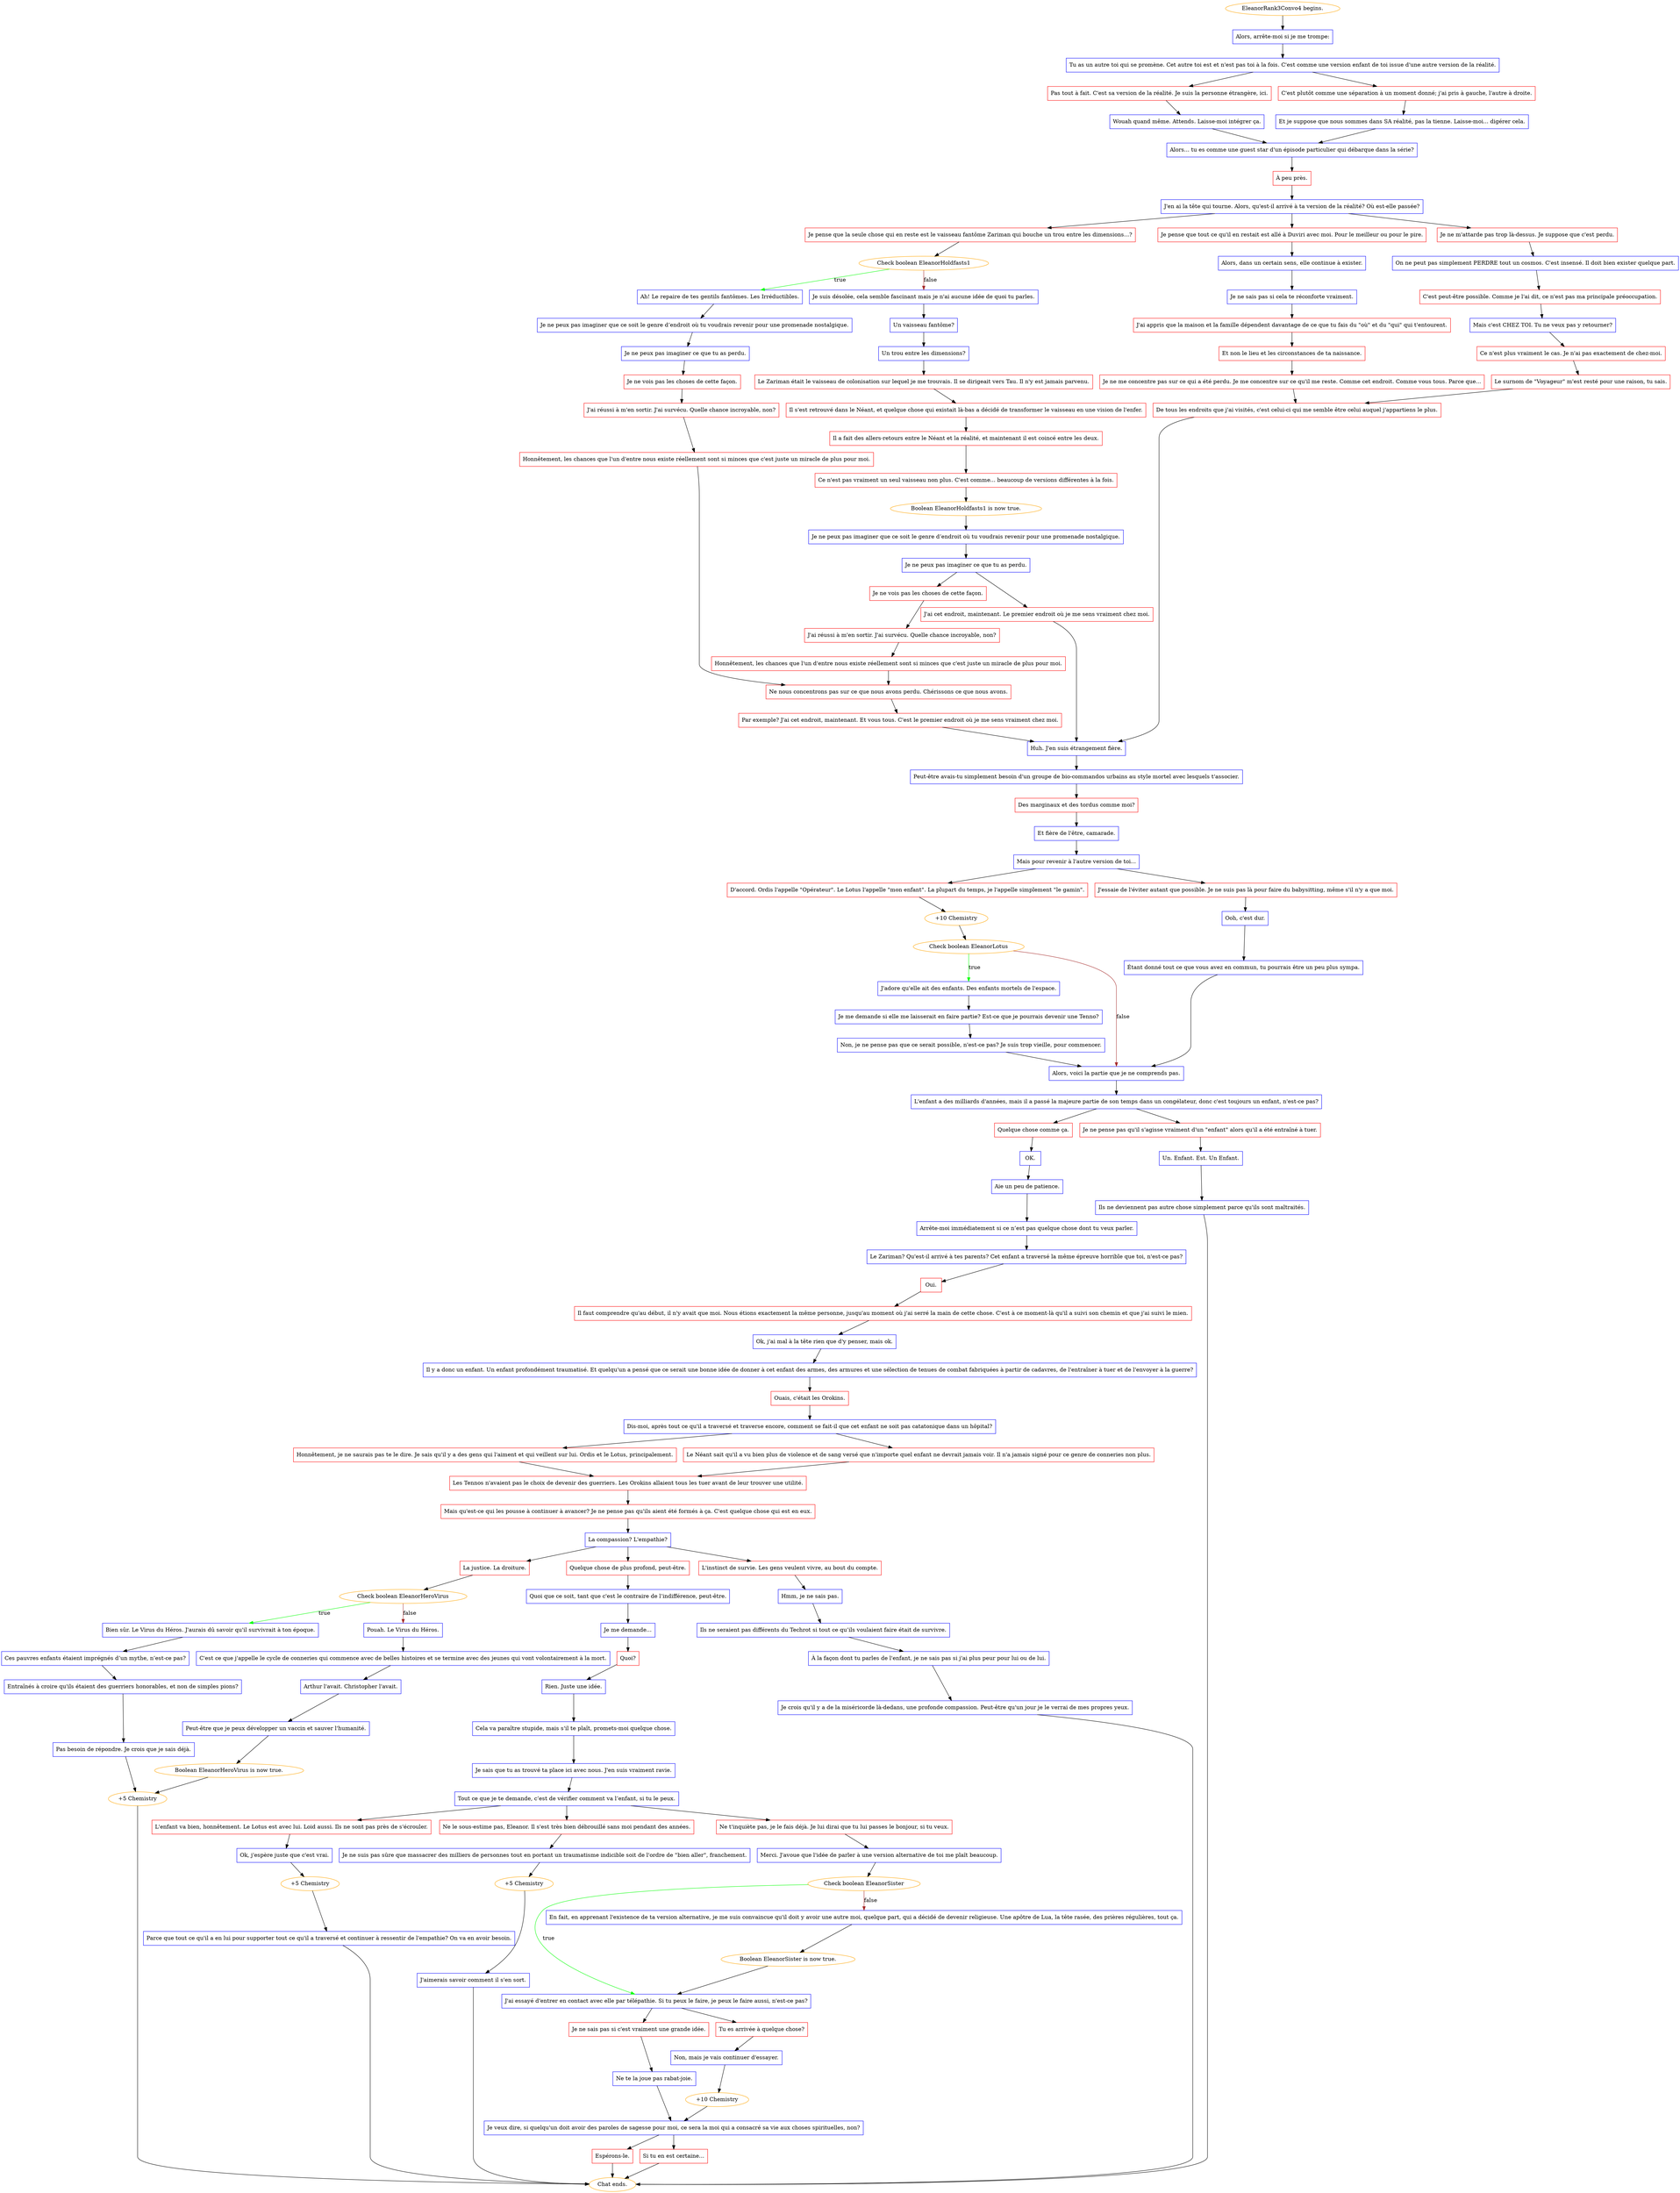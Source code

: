 digraph {
	"EleanorRank3Convo4 begins." [color=orange];
		"EleanorRank3Convo4 begins." -> j790797919;
	j790797919 [label="Alors, arrête-moi si je me trompe:",shape=box,color=blue];
		j790797919 -> j590203335;
	j590203335 [label="Tu as un autre toi qui se promène. Cet autre toi est et n'est pas toi à la fois. C'est comme une version enfant de toi issue d'une autre version de la réalité.",shape=box,color=blue];
		j590203335 -> j2902379367;
		j590203335 -> j3421313106;
	j2902379367 [label="Pas tout à fait. C'est sa version de la réalité. Je suis la personne étrangère, ici.",shape=box,color=red];
		j2902379367 -> j1920268271;
	j3421313106 [label="C'est plutôt comme une séparation à un moment donné; j'ai pris à gauche, l'autre à droite.",shape=box,color=red];
		j3421313106 -> j3514977614;
	j1920268271 [label="Wouah quand même. Attends. Laisse-moi intégrer ça.",shape=box,color=blue];
		j1920268271 -> j3101807687;
	j3514977614 [label="Et je suppose que nous sommes dans SA réalité, pas la tienne. Laisse-moi... digérer cela.",shape=box,color=blue];
		j3514977614 -> j3101807687;
	j3101807687 [label="Alors... tu es comme une guest star d'un épisode particulier qui débarque dans la série?",shape=box,color=blue];
		j3101807687 -> j4131452497;
	j4131452497 [label="À peu près.",shape=box,color=red];
		j4131452497 -> j1646810783;
	j1646810783 [label="J'en ai la tête qui tourne. Alors, qu'est-il arrivé à ta version de la réalité? Où est-elle passée?",shape=box,color=blue];
		j1646810783 -> j3143735273;
		j1646810783 -> j3190495196;
		j1646810783 -> j458969365;
	j3143735273 [label="Je pense que la seule chose qui en reste est le vaisseau fantôme Zariman qui bouche un trou entre les dimensions...?",shape=box,color=red];
		j3143735273 -> j622483262;
	j3190495196 [label="Je pense que tout ce qu'il en restait est allé à Duviri avec moi. Pour le meilleur ou pour le pire.",shape=box,color=red];
		j3190495196 -> j483120940;
	j458969365 [label="Je ne m'attarde pas trop là-dessus. Je suppose que c'est perdu.",shape=box,color=red];
		j458969365 -> j813804487;
	j622483262 [label="Check boolean EleanorHoldfasts1",color=orange];
		j622483262 -> j2825783867 [label=true,color=green];
		j622483262 -> j2128227403 [label=false,color=brown];
	j483120940 [label="Alors, dans un certain sens, elle continue à exister.",shape=box,color=blue];
		j483120940 -> j662515620;
	j813804487 [label="On ne peut pas simplement PERDRE tout un cosmos. C'est insensé. Il doit bien exister quelque part.",shape=box,color=blue];
		j813804487 -> j2140592282;
	j2825783867 [label="Ah! Le repaire de tes gentils fantômes. Les Irréductibles.",shape=box,color=blue];
		j2825783867 -> j2166226189;
	j2128227403 [label="Je suis désolée, cela semble fascinant mais je n'ai aucune idée de quoi tu parles.",shape=box,color=blue];
		j2128227403 -> j1528129378;
	j662515620 [label="Je ne sais pas si cela te réconforte vraiment.",shape=box,color=blue];
		j662515620 -> j308626181;
	j2140592282 [label="C'est peut-être possible. Comme je l'ai dit, ce n'est pas ma principale préoccupation.",shape=box,color=red];
		j2140592282 -> j4149632385;
	j2166226189 [label="Je ne peux pas imaginer que ce soit le genre d’endroit où tu voudrais revenir pour une promenade nostalgique.",shape=box,color=blue];
		j2166226189 -> j1778683081;
	j1528129378 [label="Un vaisseau fantôme?",shape=box,color=blue];
		j1528129378 -> j206375487;
	j308626181 [label="J'ai appris que la maison et la famille dépendent davantage de ce que tu fais du \"où\" et du \"qui\" qui t'entourent.",shape=box,color=red];
		j308626181 -> j2264255868;
	j4149632385 [label="Mais c'est CHEZ TOI. Tu ne veux pas y retourner?",shape=box,color=blue];
		j4149632385 -> j3847742070;
	j1778683081 [label="Je ne peux pas imaginer ce que tu as perdu.",shape=box,color=blue];
		j1778683081 -> j3003485906;
	j206375487 [label="Un trou entre les dimensions?",shape=box,color=blue];
		j206375487 -> j199031256;
	j2264255868 [label="Et non le lieu et les circonstances de ta naissance.",shape=box,color=red];
		j2264255868 -> j2121887955;
	j3847742070 [label="Ce n'est plus vraiment le cas. Je n'ai pas exactement de chez-moi.",shape=box,color=red];
		j3847742070 -> j3959584061;
	j3003485906 [label="Je ne vois pas les choses de cette façon.",shape=box,color=red];
		j3003485906 -> j3157966215;
	j199031256 [label="Le Zariman était le vaisseau de colonisation sur lequel je me trouvais. Il se dirigeait vers Tau. Il n'y est jamais parvenu.",shape=box,color=red];
		j199031256 -> j2831795243;
	j2121887955 [label="Je ne me concentre pas sur ce qui a été perdu. Je me concentre sur ce qu'il me reste. Comme cet endroit. Comme vous tous. Parce que...",shape=box,color=red];
		j2121887955 -> j1789537365;
	j3959584061 [label="Le surnom de \"Voyageur\" m'est resté pour une raison, tu sais.",shape=box,color=red];
		j3959584061 -> j1789537365;
	j3157966215 [label="J'ai réussi à m'en sortir. J'ai survécu. Quelle chance incroyable, non?",shape=box,color=red];
		j3157966215 -> j1303742983;
	j2831795243 [label="Il s'est retrouvé dans le Néant, et quelque chose qui existait là-bas a décidé de transformer le vaisseau en une vision de l'enfer.",shape=box,color=red];
		j2831795243 -> j2151803047;
	j1789537365 [label="De tous les endroits que j'ai visités, c'est celui-ci qui me semble être celui auquel j'appartiens le plus.",shape=box,color=red];
		j1789537365 -> j1341793985;
	j1303742983 [label="Honnêtement, les chances que l'un d'entre nous existe réellement sont si minces que c'est juste un miracle de plus pour moi.",shape=box,color=red];
		j1303742983 -> j4033432703;
	j2151803047 [label="Il a fait des allers-retours entre le Néant et la réalité, et maintenant il est coincé entre les deux.",shape=box,color=red];
		j2151803047 -> j2724365917;
	j1341793985 [label="Huh. J'en suis étrangement fière.",shape=box,color=blue];
		j1341793985 -> j4179353371;
	j4033432703 [label="Ne nous concentrons pas sur ce que nous avons perdu. Chérissons ce que nous avons.",shape=box,color=red];
		j4033432703 -> j3103049289;
	j2724365917 [label="Ce n'est pas vraiment un seul vaisseau non plus. C'est comme... beaucoup de versions différentes à la fois.",shape=box,color=red];
		j2724365917 -> j2251937517;
	j4179353371 [label="Peut-être avais-tu simplement besoin d'un groupe de bio-commandos urbains au style mortel avec lesquels t'associer.",shape=box,color=blue];
		j4179353371 -> j3678754886;
	j3103049289 [label="Par exemple? J'ai cet endroit, maintenant. Et vous tous. C'est le premier endroit où je me sens vraiment chez moi.",shape=box,color=red];
		j3103049289 -> j1341793985;
	j2251937517 [label="Boolean EleanorHoldfasts1 is now true.",color=orange];
		j2251937517 -> j2890041190;
	j3678754886 [label="Des marginaux et des tordus comme moi?",shape=box,color=red];
		j3678754886 -> j1656979499;
	j2890041190 [label="Je ne peux pas imaginer que ce soit le genre d’endroit où tu voudrais revenir pour une promenade nostalgique.",shape=box,color=blue];
		j2890041190 -> j1887755615;
	j1656979499 [label="Et fière de l'être, camarade.",shape=box,color=blue];
		j1656979499 -> j2161137244;
	j1887755615 [label="Je ne peux pas imaginer ce que tu as perdu.",shape=box,color=blue];
		j1887755615 -> j2821686646;
		j1887755615 -> j2205906033;
	j2161137244 [label="Mais pour revenir à l'autre version de toi...",shape=box,color=blue];
		j2161137244 -> j1406991951;
		j2161137244 -> j3029725062;
	j2821686646 [label="Je ne vois pas les choses de cette façon.",shape=box,color=red];
		j2821686646 -> j3877868656;
	j2205906033 [label="J'ai cet endroit, maintenant. Le premier endroit où je me sens vraiment chez moi.",shape=box,color=red];
		j2205906033 -> j1341793985;
	j1406991951 [label="D'accord. Ordis l'appelle \"Opérateur\". Le Lotus l'appelle \"mon enfant\". La plupart du temps, je l'appelle simplement \"le gamin\".",shape=box,color=red];
		j1406991951 -> j4061780858;
	j3029725062 [label="J'essaie de l'éviter autant que possible. Je ne suis pas là pour faire du babysitting, même s'il n'y a que moi.",shape=box,color=red];
		j3029725062 -> j2905383722;
	j3877868656 [label="J'ai réussi à m'en sortir. J'ai survécu. Quelle chance incroyable, non?",shape=box,color=red];
		j3877868656 -> j1606004235;
	j4061780858 [label="+10 Chemistry",color=orange];
		j4061780858 -> j3978629636;
	j2905383722 [label="Ooh, c'est dur.",shape=box,color=blue];
		j2905383722 -> j3150157607;
	j1606004235 [label="Honnêtement, les chances que l'un d'entre nous existe réellement sont si minces que c'est juste un miracle de plus pour moi.",shape=box,color=red];
		j1606004235 -> j4033432703;
	j3978629636 [label="Check boolean EleanorLotus",color=orange];
		j3978629636 -> j4256799983 [label=true,color=green];
		j3978629636 -> j3298605770 [label=false,color=brown];
	j3150157607 [label="Étant donné tout ce que vous avez en commun, tu pourrais être un peu plus sympa.",shape=box,color=blue];
		j3150157607 -> j3298605770;
	j4256799983 [label="J'adore qu'elle ait des enfants. Des enfants mortels de l'espace.",shape=box,color=blue];
		j4256799983 -> j243435908;
	j3298605770 [label="Alors, voici la partie que je ne comprends pas.",shape=box,color=blue];
		j3298605770 -> j1134332753;
	j243435908 [label="Je me demande si elle me laisserait en faire partie? Est-ce que je pourrais devenir une Tenno?",shape=box,color=blue];
		j243435908 -> j3625167073;
	j1134332753 [label="L'enfant a des milliards d'années, mais il a passé la majeure partie de son temps dans un congélateur, donc c'est toujours un enfant, n'est-ce pas?",shape=box,color=blue];
		j1134332753 -> j4045391095;
		j1134332753 -> j2900901777;
	j3625167073 [label="Non, je ne pense pas que ce serait possible, n'est-ce pas? Je suis trop vieille, pour commencer.",shape=box,color=blue];
		j3625167073 -> j3298605770;
	j4045391095 [label="Quelque chose comme ça.",shape=box,color=red];
		j4045391095 -> j2885620414;
	j2900901777 [label="Je ne pense pas qu'il s'agisse vraiment d'un \"enfant\" alors qu'il a été entraîné à tuer.",shape=box,color=red];
		j2900901777 -> j3772928444;
	j2885620414 [label="OK.",shape=box,color=blue];
		j2885620414 -> j3696839260;
	j3772928444 [label="Un. Enfant. Est. Un Enfant.",shape=box,color=blue];
		j3772928444 -> j2026454205;
	j3696839260 [label="Aie un peu de patience.",shape=box,color=blue];
		j3696839260 -> j3224634285;
	j2026454205 [label="Ils ne deviennent pas autre chose simplement parce qu'ils sont maltraités.",shape=box,color=blue];
		j2026454205 -> "Chat ends.";
	j3224634285 [label="Arrête-moi immédiatement si ce n’est pas quelque chose dont tu veux parler.",shape=box,color=blue];
		j3224634285 -> j2780761426;
	"Chat ends." [color=orange];
	j2780761426 [label="Le Zariman? Qu'est-il arrivé à tes parents? Cet enfant a traversé la même épreuve horrible que toi, n'est-ce pas?",shape=box,color=blue];
		j2780761426 -> j868107609;
	j868107609 [label="Oui.",shape=box,color=red];
		j868107609 -> j3801842802;
	j3801842802 [label="Il faut comprendre qu'au début, il n'y avait que moi. Nous étions exactement la même personne, jusqu'au moment où j'ai serré la main de cette chose. C'est à ce moment-là qu'il a suivi son chemin et que j'ai suivi le mien.",shape=box,color=red];
		j3801842802 -> j2334152992;
	j2334152992 [label="Ok, j'ai mal à la tête rien que d'y penser, mais ok.",shape=box,color=blue];
		j2334152992 -> j302160264;
	j302160264 [label="Il y a donc un enfant. Un enfant profondément traumatisé. Et quelqu'un a pensé que ce serait une bonne idée de donner à cet enfant des armes, des armures et une sélection de tenues de combat fabriquées à partir de cadavres, de l'entraîner à tuer et de l'envoyer à la guerre?",shape=box,color=blue];
		j302160264 -> j1099318770;
	j1099318770 [label="Ouais, c'était les Orokins.",shape=box,color=red];
		j1099318770 -> j3869388161;
	j3869388161 [label="Dis-moi, après tout ce qu'il a traversé et traverse encore, comment se fait-il que cet enfant ne soit pas catatonique dans un hôpital?",shape=box,color=blue];
		j3869388161 -> j950079858;
		j3869388161 -> j1154627473;
	j950079858 [label="Honnêtement, je ne saurais pas te le dire. Je sais qu'il y a des gens qui l'aiment et qui veillent sur lui. Ordis et le Lotus, principalement.",shape=box,color=red];
		j950079858 -> j3761841042;
	j1154627473 [label="Le Néant sait qu'il a vu bien plus de violence et de sang versé que n'importe quel enfant ne devrait jamais voir. Il n'a jamais signé pour ce genre de conneries non plus.",shape=box,color=red];
		j1154627473 -> j3761841042;
	j3761841042 [label="Les Tennos n'avaient pas le choix de devenir des guerriers. Les Orokins allaient tous les tuer avant de leur trouver une utilité.",shape=box,color=red];
		j3761841042 -> j1616582949;
	j1616582949 [label="Mais qu'est-ce qui les pousse à continuer à avancer? Je ne pense pas qu'ils aient été formés à ça. C'est quelque chose qui est en eux.",shape=box,color=red];
		j1616582949 -> j2804083456;
	j2804083456 [label="La compassion? L'empathie?",shape=box,color=blue];
		j2804083456 -> j588358022;
		j2804083456 -> j2833916040;
		j2804083456 -> j4049292460;
	j588358022 [label="La justice. La droiture.",shape=box,color=red];
		j588358022 -> j3862202944;
	j2833916040 [label="Quelque chose de plus profond, peut-être.",shape=box,color=red];
		j2833916040 -> j1208764784;
	j4049292460 [label="L'instinct de survie. Les gens veulent vivre, au bout du compte.",shape=box,color=red];
		j4049292460 -> j1749776725;
	j3862202944 [label="Check boolean EleanorHeroVirus",color=orange];
		j3862202944 -> j2629615993 [label=true,color=green];
		j3862202944 -> j1126879486 [label=false,color=brown];
	j1208764784 [label="Quoi que ce soit, tant que c'est le contraire de l’indifférence, peut-être.",shape=box,color=blue];
		j1208764784 -> j1404674661;
	j1749776725 [label="Hmm, je ne sais pas.",shape=box,color=blue];
		j1749776725 -> j1735792273;
	j2629615993 [label="Bien sûr. Le Virus du Héros. J'aurais dû savoir qu'il survivrait à ton époque.",shape=box,color=blue];
		j2629615993 -> j1069794075;
	j1126879486 [label="Pouah. Le Virus du Héros.",shape=box,color=blue];
		j1126879486 -> j1624380488;
	j1404674661 [label="Je me demande...",shape=box,color=blue];
		j1404674661 -> j374139603;
	j1735792273 [label="Ils ne seraient pas différents du Techrot si tout ce qu’ils voulaient faire était de survivre.",shape=box,color=blue];
		j1735792273 -> j1798538807;
	j1069794075 [label="Ces pauvres enfants étaient imprégnés d’un mythe, n’est-ce pas?",shape=box,color=blue];
		j1069794075 -> j2090473275;
	j1624380488 [label="C'est ce que j'appelle le cycle de conneries qui commence avec de belles histoires et se termine avec des jeunes qui vont volontairement à la mort.",shape=box,color=blue];
		j1624380488 -> j2907072133;
	j374139603 [label="Quoi?",shape=box,color=red];
		j374139603 -> j615946708;
	j1798538807 [label="À la façon dont tu parles de l'enfant, je ne sais pas si j'ai plus peur pour lui ou de lui.",shape=box,color=blue];
		j1798538807 -> j2083468835;
	j2090473275 [label="Entraînés à croire qu'ils étaient des guerriers honorables, et non de simples pions?",shape=box,color=blue];
		j2090473275 -> j1252129729;
	j2907072133 [label="Arthur l'avait. Christopher l'avait.",shape=box,color=blue];
		j2907072133 -> j1715108022;
	j615946708 [label="Rien. Juste une idée.",shape=box,color=blue];
		j615946708 -> j3040405991;
	j2083468835 [label="Je crois qu'il y a de la miséricorde là-dedans, une profonde compassion. Peut-être qu'un jour je le verrai de mes propres yeux.",shape=box,color=blue];
		j2083468835 -> "Chat ends.";
	j1252129729 [label="Pas besoin de répondre. Je crois que je sais déjà.",shape=box,color=blue];
		j1252129729 -> j4081414586;
	j1715108022 [label="Peut-être que je peux développer un vaccin et sauver l'humanité.",shape=box,color=blue];
		j1715108022 -> j679405944;
	j3040405991 [label="Cela va paraître stupide, mais s'il te plaît, promets-moi quelque chose.",shape=box,color=blue];
		j3040405991 -> j4271474208;
	j4081414586 [label="+5 Chemistry",color=orange];
		j4081414586 -> "Chat ends.";
	j679405944 [label="Boolean EleanorHeroVirus is now true.",color=orange];
		j679405944 -> j4081414586;
	j4271474208 [label="Je sais que tu as trouvé ta place ici avec nous. J'en suis vraiment ravie.",shape=box,color=blue];
		j4271474208 -> j139986707;
	j139986707 [label="Tout ce que je te demande, c’est de vérifier comment va l’enfant, si tu le peux.",shape=box,color=blue];
		j139986707 -> j2587364104;
		j139986707 -> j4144369812;
		j139986707 -> j233000529;
	j2587364104 [label="L'enfant va bien, honnêtement. Le Lotus est avec lui. Loid aussi. Ils ne sont pas près de s'écrouler.",shape=box,color=red];
		j2587364104 -> j3093276067;
	j4144369812 [label="Ne le sous-estime pas, Eleanor. Il s'est très bien débrouillé sans moi pendant des années.",shape=box,color=red];
		j4144369812 -> j3171858276;
	j233000529 [label="Ne t'inquiète pas, je le fais déjà. Je lui dirai que tu lui passes le bonjour, si tu veux.",shape=box,color=red];
		j233000529 -> j2190676798;
	j3093276067 [label="Ok, j'espère juste que c'est vrai.",shape=box,color=blue];
		j3093276067 -> j3575536845;
	j3171858276 [label="Je ne suis pas sûre que massacrer des milliers de personnes tout en portant un traumatisme indicible soit de l'ordre de \"bien aller\", franchement.",shape=box,color=blue];
		j3171858276 -> j2916843078;
	j2190676798 [label="Merci. J'avoue que l'idée de parler à une version alternative de toi me plaît beaucoup.",shape=box,color=blue];
		j2190676798 -> j3106748003;
	j3575536845 [label="+5 Chemistry",color=orange];
		j3575536845 -> j2320322922;
	j2916843078 [label="+5 Chemistry",color=orange];
		j2916843078 -> j2485440419;
	j3106748003 [label="Check boolean EleanorSister",color=orange];
		j3106748003 -> j597035530 [label=true,color=green];
		j3106748003 -> j1478226367 [label=false,color=brown];
	j2320322922 [label="Parce que tout ce qu'il a en lui pour supporter tout ce qu'il a traversé et continuer à ressentir de l'empathie? On va en avoir besoin.",shape=box,color=blue];
		j2320322922 -> "Chat ends.";
	j2485440419 [label="J'aimerais savoir comment il s'en sort.",shape=box,color=blue];
		j2485440419 -> "Chat ends.";
	j597035530 [label="J'ai essayé d'entrer en contact avec elle par télépathie. Si tu peux le faire, je peux le faire aussi, n'est-ce pas?",shape=box,color=blue];
		j597035530 -> j1135853390;
		j597035530 -> j2527550734;
	j1478226367 [label="En fait, en apprenant l'existence de ta version alternative, je me suis convaincue qu'il doit y avoir une autre moi, quelque part, qui a décidé de devenir religieuse. Une apôtre de Lua, la tête rasée, des prières régulières, tout ça.",shape=box,color=blue];
		j1478226367 -> j1494762393;
	j1135853390 [label="Je ne sais pas si c'est vraiment une grande idée.",shape=box,color=red];
		j1135853390 -> j3689467430;
	j2527550734 [label="Tu es arrivée à quelque chose?",shape=box,color=red];
		j2527550734 -> j2157672548;
	j1494762393 [label="Boolean EleanorSister is now true.",color=orange];
		j1494762393 -> j597035530;
	j3689467430 [label="Ne te la joue pas rabat-joie.",shape=box,color=blue];
		j3689467430 -> j1307483062;
	j2157672548 [label="Non, mais je vais continuer d'essayer.",shape=box,color=blue];
		j2157672548 -> j2808574043;
	j1307483062 [label="Je veux dire, si quelqu'un doit avoir des paroles de sagesse pour moi, ce sera la moi qui a consacré sa vie aux choses spirituelles, non?",shape=box,color=blue];
		j1307483062 -> j3026775600;
		j1307483062 -> j3997748794;
	j2808574043 [label="+10 Chemistry",color=orange];
		j2808574043 -> j1307483062;
	j3026775600 [label="Espérons-le.",shape=box,color=red];
		j3026775600 -> "Chat ends.";
	j3997748794 [label="Si tu en est certaine...",shape=box,color=red];
		j3997748794 -> "Chat ends.";
}